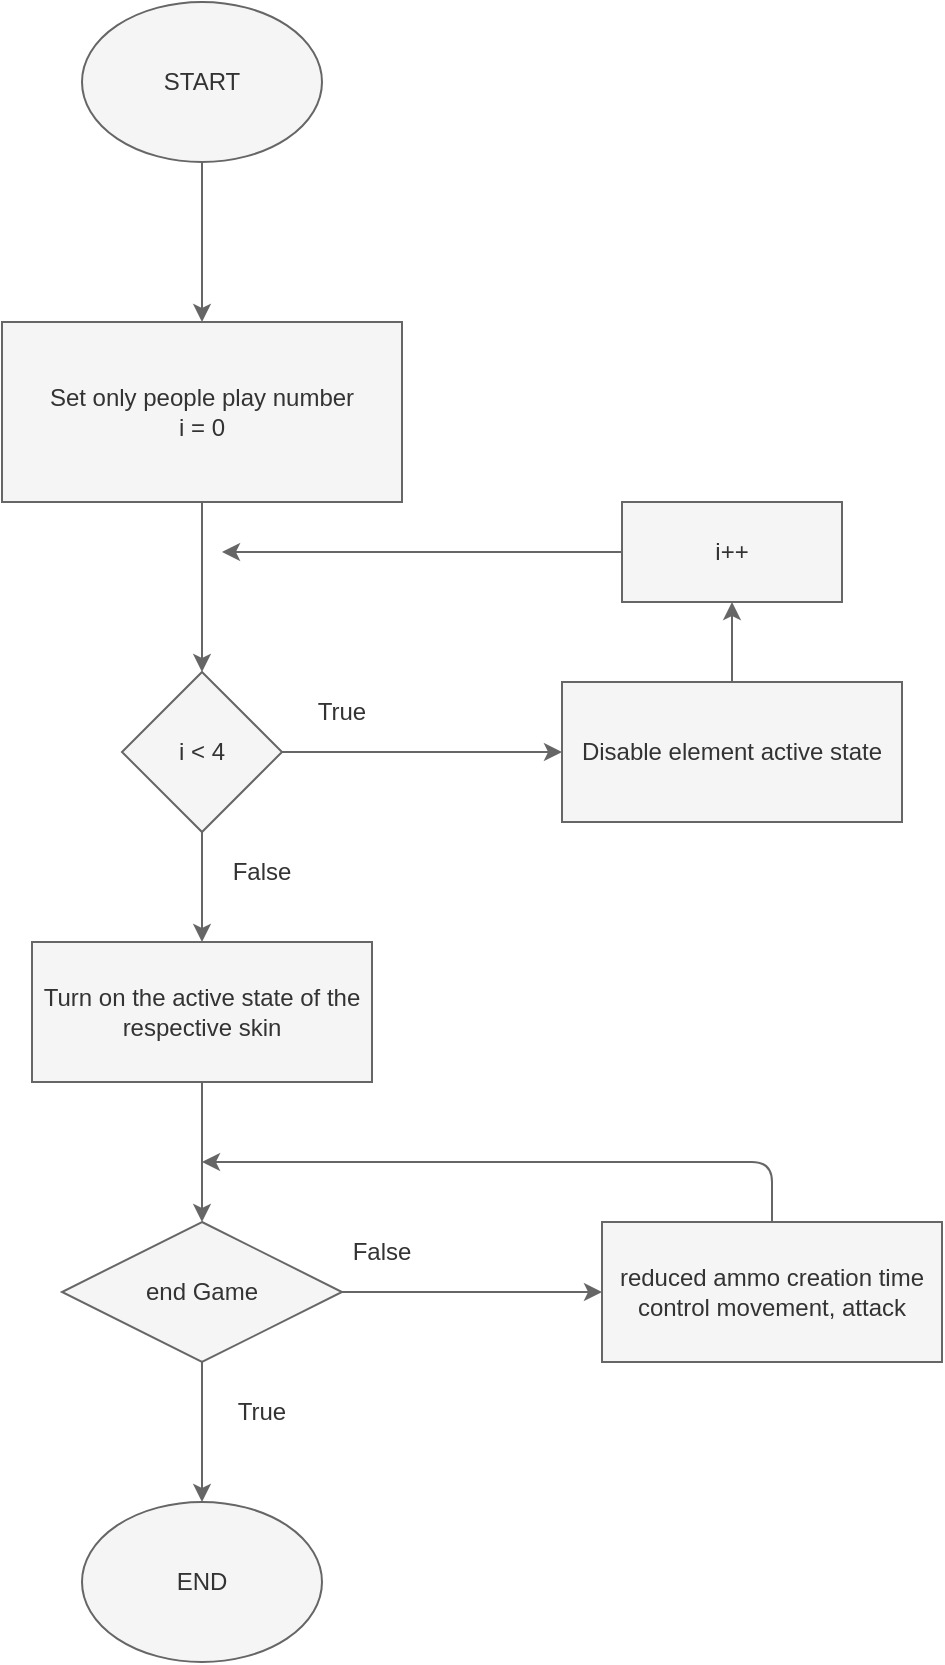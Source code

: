 <mxfile>
    <diagram id="hyBZEAqUkWhD0_jKH8r0" name="Page-1">
        <mxGraphModel dx="1363" dy="906" grid="1" gridSize="10" guides="1" tooltips="1" connect="1" arrows="1" fold="1" page="1" pageScale="1" pageWidth="850" pageHeight="1100" background="#ffffff" math="0" shadow="0">
            <root>
                <mxCell id="0"/>
                <mxCell id="1" parent="0"/>
                <mxCell id="13" style="edgeStyle=none;html=1;exitX=0.5;exitY=1;exitDx=0;exitDy=0;labelBackgroundColor=none;fontColor=#000000;strokeColor=#666666;fillColor=#f5f5f5;labelBorderColor=none;" edge="1" parent="1" source="2" target="4">
                    <mxGeometry relative="1" as="geometry"/>
                </mxCell>
                <mxCell id="2" value="START" style="ellipse;whiteSpace=wrap;html=1;fontColor=#333333;labelBackgroundColor=none;strokeColor=#666666;fillColor=#f5f5f5;labelBorderColor=none;" vertex="1" parent="1">
                    <mxGeometry x="110" y="90" width="120" height="80" as="geometry"/>
                </mxCell>
                <mxCell id="14" style="edgeStyle=none;html=1;entryX=0.5;entryY=0;entryDx=0;entryDy=0;labelBackgroundColor=none;fontColor=#000000;strokeColor=#666666;fillColor=#f5f5f5;labelBorderColor=none;" edge="1" parent="1" source="4" target="5">
                    <mxGeometry relative="1" as="geometry"/>
                </mxCell>
                <mxCell id="4" value="Set only people play number&lt;br&gt;i = 0" style="rounded=0;whiteSpace=wrap;html=1;labelBackgroundColor=none;fontColor=#333333;strokeColor=#666666;fillColor=#f5f5f5;labelBorderColor=none;" vertex="1" parent="1">
                    <mxGeometry x="70" y="250" width="200" height="90" as="geometry"/>
                </mxCell>
                <mxCell id="15" style="edgeStyle=none;html=1;entryX=0.5;entryY=0;entryDx=0;entryDy=0;labelBackgroundColor=none;fontColor=#000000;strokeColor=#666666;fillColor=#f5f5f5;labelBorderColor=none;" edge="1" parent="1" source="5" target="8">
                    <mxGeometry relative="1" as="geometry"/>
                </mxCell>
                <mxCell id="16" style="edgeStyle=none;html=1;exitX=1;exitY=0.5;exitDx=0;exitDy=0;labelBackgroundColor=none;fontColor=#000000;strokeColor=#666666;fillColor=#f5f5f5;labelBorderColor=none;" edge="1" parent="1" source="5" target="6">
                    <mxGeometry relative="1" as="geometry"/>
                </mxCell>
                <mxCell id="5" value="i &amp;lt; 4" style="rhombus;whiteSpace=wrap;html=1;labelBackgroundColor=none;fontColor=#333333;strokeColor=#666666;fillColor=#f5f5f5;labelBorderColor=none;" vertex="1" parent="1">
                    <mxGeometry x="130" y="425" width="80" height="80" as="geometry"/>
                </mxCell>
                <mxCell id="17" style="edgeStyle=none;html=1;entryX=0.5;entryY=1;entryDx=0;entryDy=0;labelBackgroundColor=none;fontColor=#000000;strokeColor=#666666;fillColor=#f5f5f5;labelBorderColor=none;" edge="1" parent="1" source="6" target="7">
                    <mxGeometry relative="1" as="geometry"/>
                </mxCell>
                <mxCell id="6" value="Disable element active state" style="rounded=0;whiteSpace=wrap;html=1;labelBackgroundColor=none;fontColor=#333333;strokeColor=#666666;fillColor=#f5f5f5;labelBorderColor=none;" vertex="1" parent="1">
                    <mxGeometry x="350" y="430" width="170" height="70" as="geometry"/>
                </mxCell>
                <mxCell id="18" style="edgeStyle=none;html=1;labelBackgroundColor=none;fontColor=#000000;strokeColor=#666666;fillColor=#f5f5f5;labelBorderColor=none;" edge="1" parent="1" source="7">
                    <mxGeometry relative="1" as="geometry">
                        <mxPoint x="180" y="365" as="targetPoint"/>
                    </mxGeometry>
                </mxCell>
                <mxCell id="7" value="i++" style="rounded=0;whiteSpace=wrap;html=1;labelBackgroundColor=none;fontColor=#333333;strokeColor=#666666;fillColor=#f5f5f5;labelBorderColor=none;" vertex="1" parent="1">
                    <mxGeometry x="380" y="340" width="110" height="50" as="geometry"/>
                </mxCell>
                <mxCell id="19" style="edgeStyle=none;html=1;labelBackgroundColor=none;fontColor=#000000;strokeColor=#666666;fillColor=#f5f5f5;labelBorderColor=none;" edge="1" parent="1" source="8" target="9">
                    <mxGeometry relative="1" as="geometry"/>
                </mxCell>
                <mxCell id="8" value="Turn on the active state of the respective skin" style="rounded=0;whiteSpace=wrap;html=1;labelBackgroundColor=none;fontColor=#333333;strokeColor=#666666;fillColor=#f5f5f5;labelBorderColor=none;" vertex="1" parent="1">
                    <mxGeometry x="85" y="560" width="170" height="70" as="geometry"/>
                </mxCell>
                <mxCell id="20" style="edgeStyle=none;html=1;entryX=0.5;entryY=0;entryDx=0;entryDy=0;labelBackgroundColor=none;fontColor=#000000;strokeColor=#666666;fillColor=#f5f5f5;labelBorderColor=none;" edge="1" parent="1" source="9" target="10">
                    <mxGeometry relative="1" as="geometry"/>
                </mxCell>
                <mxCell id="21" style="edgeStyle=none;html=1;entryX=0;entryY=0.5;entryDx=0;entryDy=0;labelBackgroundColor=none;fontColor=#000000;strokeColor=#666666;fillColor=#f5f5f5;labelBorderColor=none;" edge="1" parent="1" source="9" target="11">
                    <mxGeometry relative="1" as="geometry"/>
                </mxCell>
                <mxCell id="9" value="end Game" style="rhombus;whiteSpace=wrap;html=1;labelBackgroundColor=none;fontColor=#333333;strokeColor=#666666;fillColor=#f5f5f5;labelBorderColor=none;" vertex="1" parent="1">
                    <mxGeometry x="100" y="700" width="140" height="70" as="geometry"/>
                </mxCell>
                <mxCell id="10" value="END" style="ellipse;whiteSpace=wrap;html=1;labelBackgroundColor=none;fontColor=#333333;strokeColor=#666666;fillColor=#f5f5f5;labelBorderColor=none;" vertex="1" parent="1">
                    <mxGeometry x="110" y="840" width="120" height="80" as="geometry"/>
                </mxCell>
                <mxCell id="22" style="edgeStyle=none;html=1;labelBackgroundColor=none;fontColor=#000000;strokeColor=#666666;fillColor=#f5f5f5;labelBorderColor=none;" edge="1" parent="1" source="11">
                    <mxGeometry relative="1" as="geometry">
                        <mxPoint x="170" y="670.0" as="targetPoint"/>
                        <Array as="points">
                            <mxPoint x="455" y="670"/>
                        </Array>
                    </mxGeometry>
                </mxCell>
                <mxCell id="11" value="reduced ammo creation time&lt;br&gt;control movement, attack" style="rounded=0;whiteSpace=wrap;html=1;labelBackgroundColor=none;fontColor=#333333;strokeColor=#666666;fillColor=#f5f5f5;labelBorderColor=none;" vertex="1" parent="1">
                    <mxGeometry x="370" y="700" width="170" height="70" as="geometry"/>
                </mxCell>
                <mxCell id="24" value="True" style="text;strokeColor=none;fillColor=none;align=center;verticalAlign=middle;rounded=0;labelBackgroundColor=none;fontColor=#333333;labelBorderColor=none;whiteSpace=wrap;html=1;" vertex="1" parent="1">
                    <mxGeometry x="210" y="430" width="60" height="30" as="geometry"/>
                </mxCell>
                <mxCell id="25" value="True" style="text;html=1;strokeColor=none;fillColor=none;align=center;verticalAlign=middle;whiteSpace=wrap;rounded=0;labelBackgroundColor=none;fontColor=#333333;labelBorderColor=none;" vertex="1" parent="1">
                    <mxGeometry x="170" y="780" width="60" height="30" as="geometry"/>
                </mxCell>
                <mxCell id="26" value="False" style="text;html=1;strokeColor=none;fillColor=none;align=center;verticalAlign=middle;whiteSpace=wrap;rounded=0;labelBackgroundColor=none;fontColor=#333333;labelBorderColor=none;" vertex="1" parent="1">
                    <mxGeometry x="230" y="700" width="60" height="30" as="geometry"/>
                </mxCell>
                <mxCell id="27" value="False" style="text;html=1;strokeColor=none;fillColor=none;align=center;verticalAlign=middle;whiteSpace=wrap;rounded=0;labelBackgroundColor=none;fontColor=#333333;labelBorderColor=none;" vertex="1" parent="1">
                    <mxGeometry x="170" y="510" width="60" height="30" as="geometry"/>
                </mxCell>
            </root>
        </mxGraphModel>
    </diagram>
</mxfile>